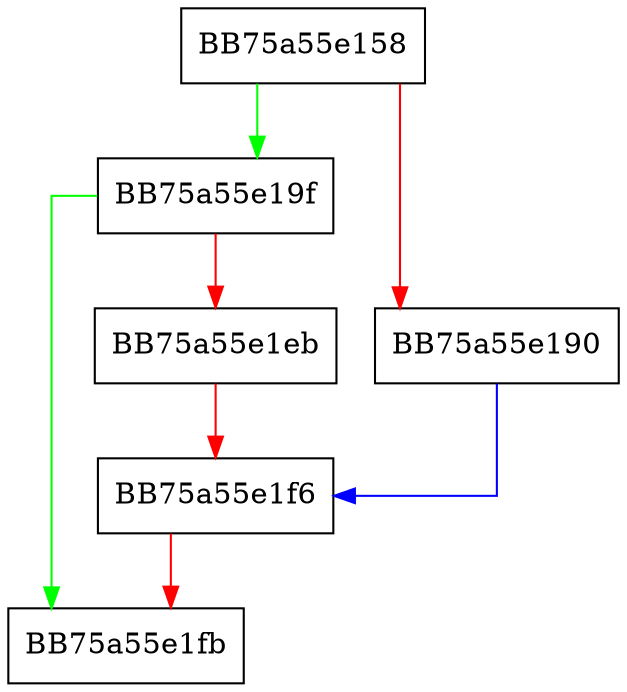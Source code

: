 digraph createFunctionApi {
  node [shape="box"];
  graph [splines=ortho];
  BB75a55e158 -> BB75a55e19f [color="green"];
  BB75a55e158 -> BB75a55e190 [color="red"];
  BB75a55e190 -> BB75a55e1f6 [color="blue"];
  BB75a55e19f -> BB75a55e1fb [color="green"];
  BB75a55e19f -> BB75a55e1eb [color="red"];
  BB75a55e1eb -> BB75a55e1f6 [color="red"];
  BB75a55e1f6 -> BB75a55e1fb [color="red"];
}